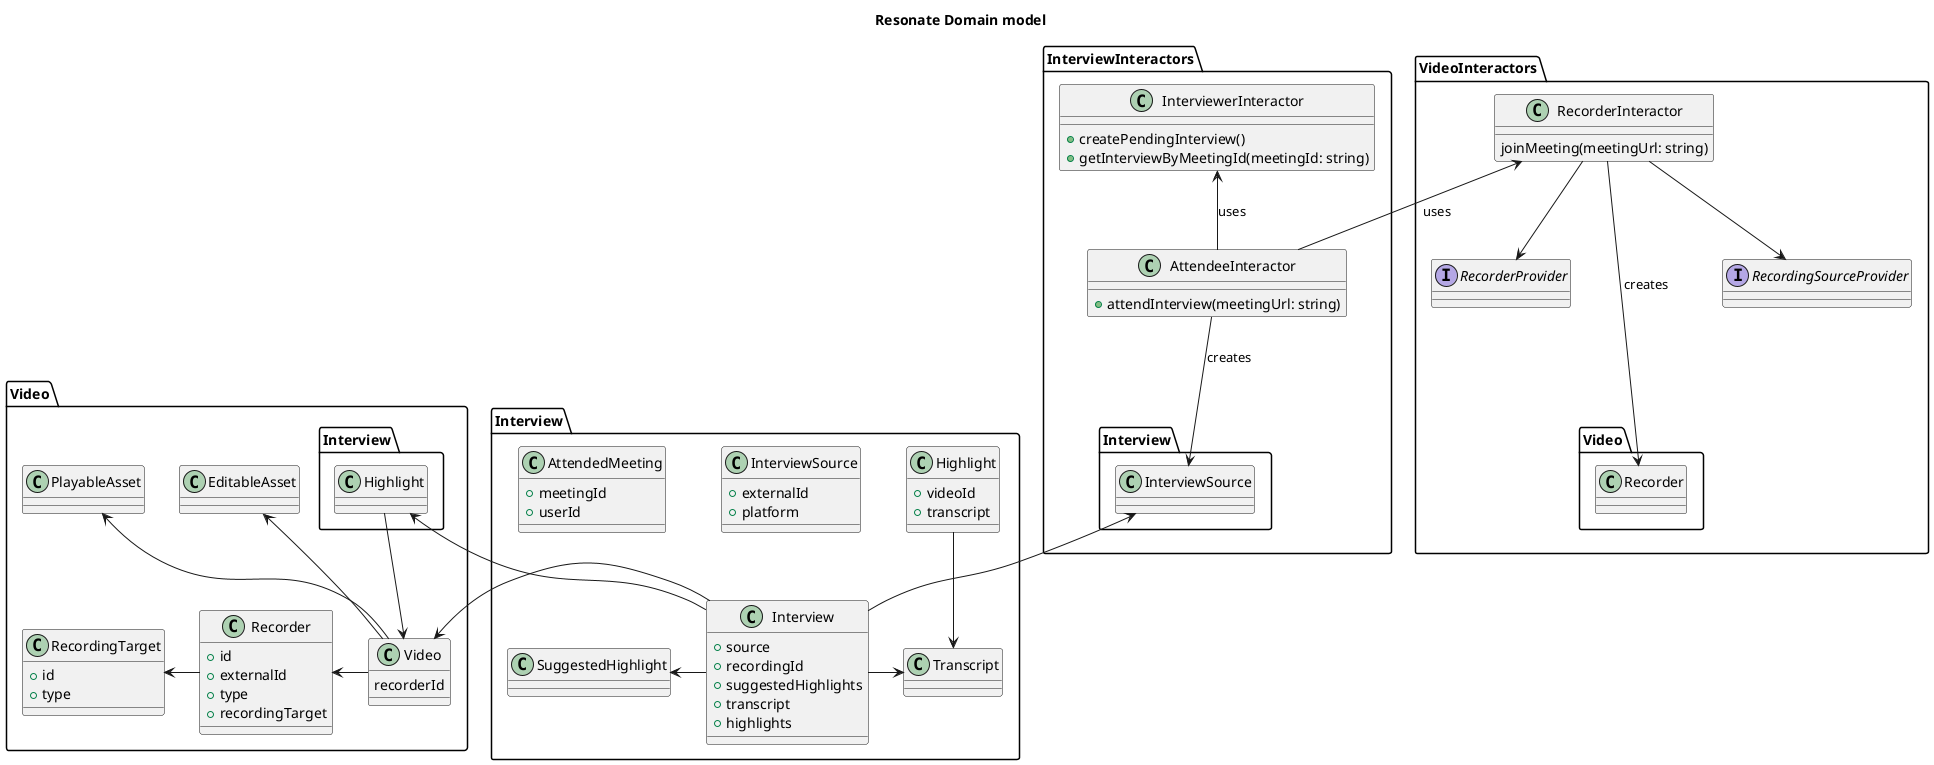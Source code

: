 @startuml DomainModel

title Resonate Domain model

namespace VideoInteractors {
  class RecorderInteractor {
    joinMeeting(meetingUrl: string)
  }
  interface RecordingSourceProvider
  interface RecorderProvider

  RecorderInteractor --> RecordingSourceProvider
  RecorderInteractor --> RecorderProvider
  RecorderInteractor ---> Video.Recorder : creates
}

namespace InterviewInteractors  {
  class AttendeeInteractor {
    + attendInterview(meetingUrl: string)
  }

  class InterviewerInteractor {
    + createPendingInterview()
    + getInterviewByMeetingId(meetingId: string)
  }
  
  InterviewerInteractor <-- AttendeeInteractor : uses

  AttendeeInteractor --> Interview.InterviewSource : creates
  VideoInteractors.RecorderInteractor <-- AttendeeInteractor: uses
}

namespace Video {
  class Video {
    recorderId
  }
  class EditableAsset
  class PlayableAsset
  class Recorder {
    + id
    + externalId
    + type
    + recordingTarget
  }
  class RecordingTarget {
    + id
    + type
  }
  RecordingTarget <- Recorder 
  Recorder <- Video
  EditableAsset <-- Video
  PlayableAsset <-- Video
  Interview.Highlight --> Video
}

namespace Interview {
  class Interview {
    + source
    + recordingId
    + suggestedHighlights
    + transcript
    + highlights
  }

  Interview -> Video.Video
  SuggestedHighlight <- Interview
  Highlight <-- Interview
  Interview -> Transcript
  InterviewSource <-- Interview

  class Highlight {
    + videoId
    + transcript
  }

  Highlight --> Transcript

  class Transcript

  class InterviewSource {
    + externalId
    + platform
  }

  class SuggestedHighlight

  class AttendedMeeting {
    + meetingId
    + userId
  }

}



@enduml